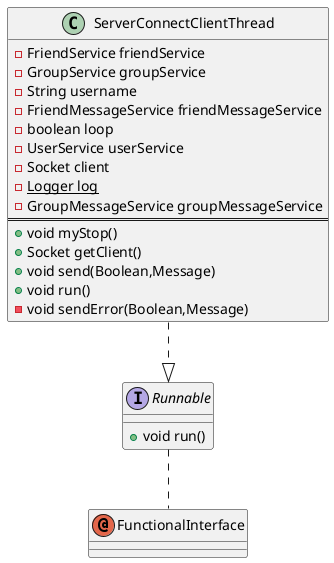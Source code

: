 @startuml
'https://plantuml.com/class-diagram

annotation FunctionalInterface

interface Runnable{
	+void run()
}

class ServerConnectClientThread {
-FriendService friendService
-GroupService groupService
-String username
-FriendMessageService friendMessageService
-boolean loop
-UserService userService
-Socket client
-{static}Logger log
-GroupMessageService groupMessageService
==
+void myStop()
+Socket getClient()
+void send(Boolean,Message)
+void run()
-void sendError(Boolean,Message)
}

ServerConnectClientThread ..|> Runnable
Runnable .. FunctionalInterface
@enduml